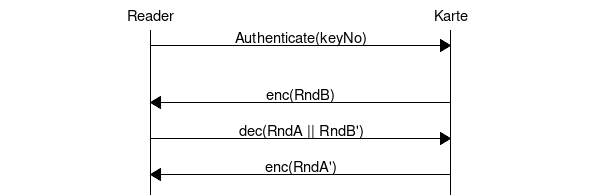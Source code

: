 msc {
	r [label="Reader"], k [label="Karte"];
	r=>k [label="Authenticate(keyNo)"];
	|||;
	k=>r [label="enc(RndB)"];
	r=>k [label="dec(RndA || RndB')"];
	k=>r [label="enc(RndA')"];
	
}
